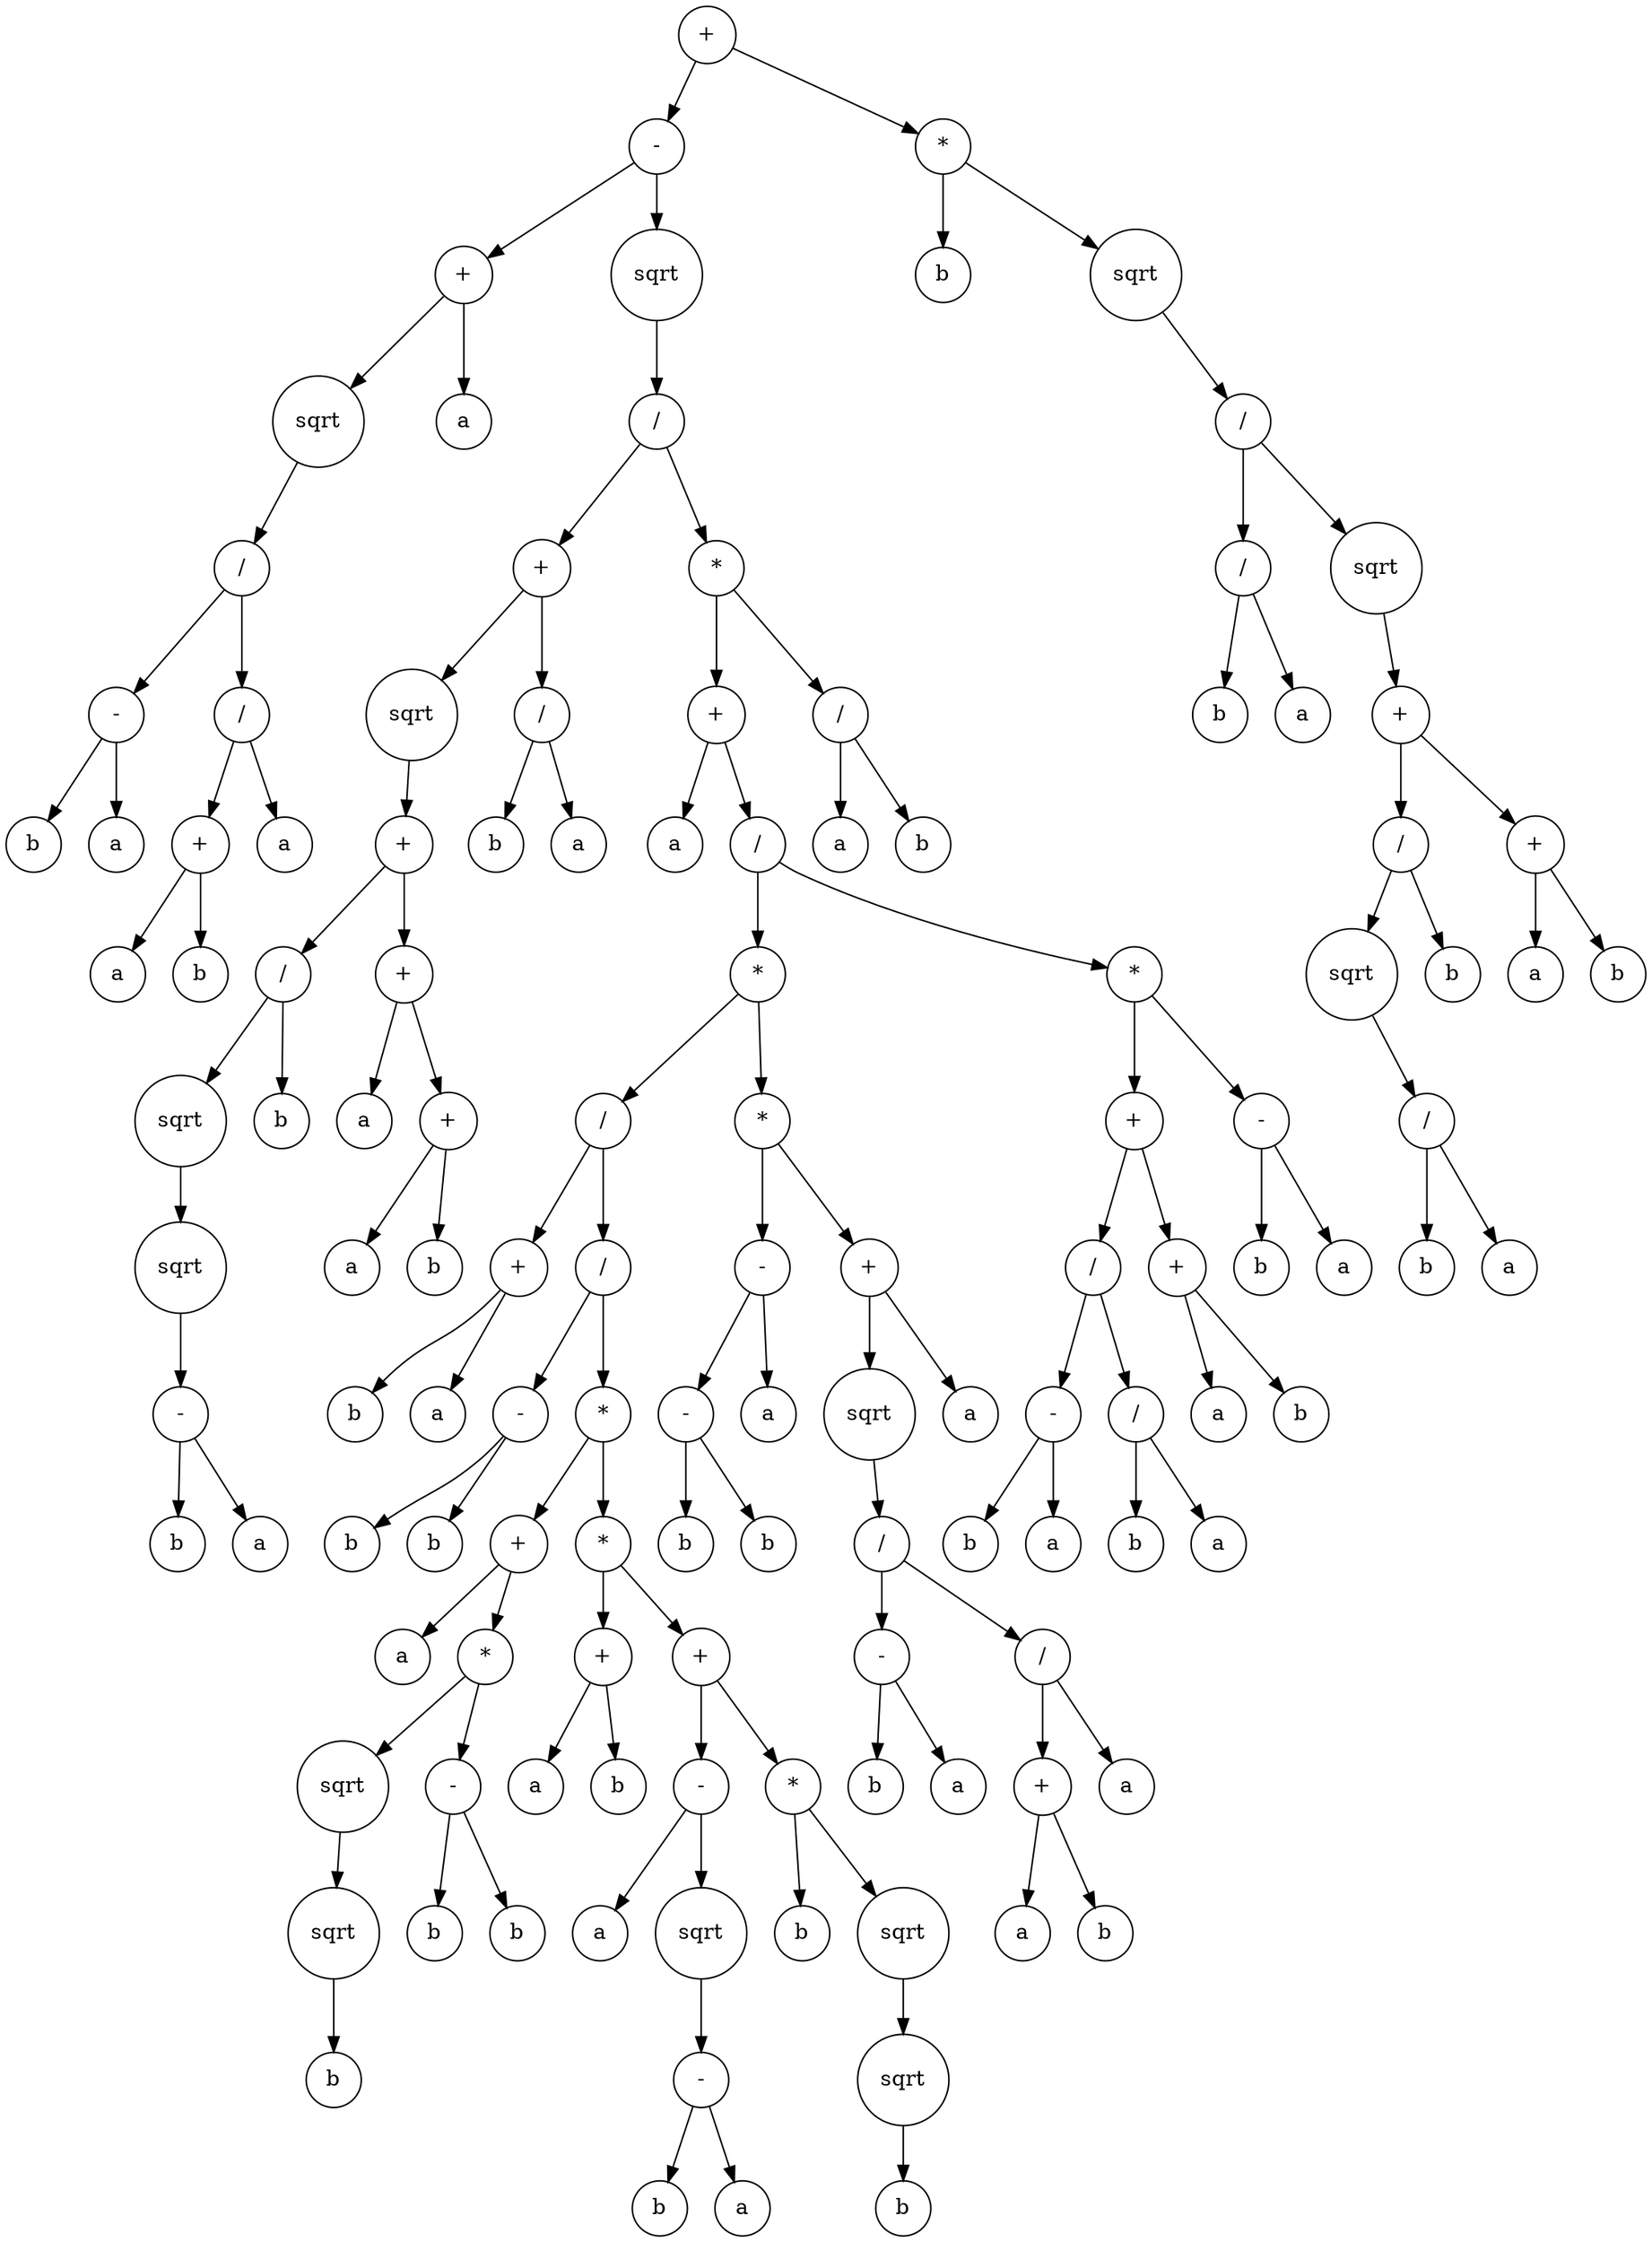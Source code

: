 digraph g {
graph [ordering=out];
node [shape=circle];
n[label = "+"];
n0[label = "-"];
n00[label = "+"];
n000[label = "sqrt"];
n0000[label = "/"];
n00000[label = "-"];
n000000[label = "b"];
n00000 -> n000000;
n000001[label = "a"];
n00000 -> n000001;
n0000 -> n00000;
n00001[label = "/"];
n000010[label = "+"];
n0000100[label = "a"];
n000010 -> n0000100;
n0000101[label = "b"];
n000010 -> n0000101;
n00001 -> n000010;
n000011[label = "a"];
n00001 -> n000011;
n0000 -> n00001;
n000 -> n0000;
n00 -> n000;
n001[label = "a"];
n00 -> n001;
n0 -> n00;
n01[label = "sqrt"];
n010[label = "/"];
n0100[label = "+"];
n01000[label = "sqrt"];
n010000[label = "+"];
n0100000[label = "/"];
n01000000[label = "sqrt"];
n010000000[label = "sqrt"];
n0100000000[label = "-"];
n01000000000[label = "b"];
n0100000000 -> n01000000000;
n01000000001[label = "a"];
n0100000000 -> n01000000001;
n010000000 -> n0100000000;
n01000000 -> n010000000;
n0100000 -> n01000000;
n01000001[label = "b"];
n0100000 -> n01000001;
n010000 -> n0100000;
n0100001[label = "+"];
n01000010[label = "a"];
n0100001 -> n01000010;
n01000011[label = "+"];
n010000110[label = "a"];
n01000011 -> n010000110;
n010000111[label = "b"];
n01000011 -> n010000111;
n0100001 -> n01000011;
n010000 -> n0100001;
n01000 -> n010000;
n0100 -> n01000;
n01001[label = "/"];
n010010[label = "b"];
n01001 -> n010010;
n010011[label = "a"];
n01001 -> n010011;
n0100 -> n01001;
n010 -> n0100;
n0101[label = "*"];
n01010[label = "+"];
n010100[label = "a"];
n01010 -> n010100;
n010101[label = "/"];
n0101010[label = "*"];
n01010100[label = "/"];
n010101000[label = "+"];
n0101010000[label = "b"];
n010101000 -> n0101010000;
n0101010001[label = "a"];
n010101000 -> n0101010001;
n01010100 -> n010101000;
n010101001[label = "/"];
n0101010010[label = "-"];
n01010100100[label = "b"];
n0101010010 -> n01010100100;
n01010100101[label = "b"];
n0101010010 -> n01010100101;
n010101001 -> n0101010010;
n0101010011[label = "*"];
n01010100110[label = "+"];
n010101001100[label = "a"];
n01010100110 -> n010101001100;
n010101001101[label = "*"];
n0101010011010[label = "sqrt"];
n01010100110100[label = "sqrt"];
n010101001101000[label = "b"];
n01010100110100 -> n010101001101000;
n0101010011010 -> n01010100110100;
n010101001101 -> n0101010011010;
n0101010011011[label = "-"];
n01010100110110[label = "b"];
n0101010011011 -> n01010100110110;
n01010100110111[label = "b"];
n0101010011011 -> n01010100110111;
n010101001101 -> n0101010011011;
n01010100110 -> n010101001101;
n0101010011 -> n01010100110;
n01010100111[label = "*"];
n010101001110[label = "+"];
n0101010011100[label = "a"];
n010101001110 -> n0101010011100;
n0101010011101[label = "b"];
n010101001110 -> n0101010011101;
n01010100111 -> n010101001110;
n010101001111[label = "+"];
n0101010011110[label = "-"];
n01010100111100[label = "a"];
n0101010011110 -> n01010100111100;
n01010100111101[label = "sqrt"];
n010101001111010[label = "-"];
n0101010011110100[label = "b"];
n010101001111010 -> n0101010011110100;
n0101010011110101[label = "a"];
n010101001111010 -> n0101010011110101;
n01010100111101 -> n010101001111010;
n0101010011110 -> n01010100111101;
n010101001111 -> n0101010011110;
n0101010011111[label = "*"];
n01010100111110[label = "b"];
n0101010011111 -> n01010100111110;
n01010100111111[label = "sqrt"];
n010101001111110[label = "sqrt"];
n0101010011111100[label = "b"];
n010101001111110 -> n0101010011111100;
n01010100111111 -> n010101001111110;
n0101010011111 -> n01010100111111;
n010101001111 -> n0101010011111;
n01010100111 -> n010101001111;
n0101010011 -> n01010100111;
n010101001 -> n0101010011;
n01010100 -> n010101001;
n0101010 -> n01010100;
n01010101[label = "*"];
n010101010[label = "-"];
n0101010100[label = "-"];
n01010101000[label = "b"];
n0101010100 -> n01010101000;
n01010101001[label = "b"];
n0101010100 -> n01010101001;
n010101010 -> n0101010100;
n0101010101[label = "a"];
n010101010 -> n0101010101;
n01010101 -> n010101010;
n010101011[label = "+"];
n0101010110[label = "sqrt"];
n01010101100[label = "/"];
n010101011000[label = "-"];
n0101010110000[label = "b"];
n010101011000 -> n0101010110000;
n0101010110001[label = "a"];
n010101011000 -> n0101010110001;
n01010101100 -> n010101011000;
n010101011001[label = "/"];
n0101010110010[label = "+"];
n01010101100100[label = "a"];
n0101010110010 -> n01010101100100;
n01010101100101[label = "b"];
n0101010110010 -> n01010101100101;
n010101011001 -> n0101010110010;
n0101010110011[label = "a"];
n010101011001 -> n0101010110011;
n01010101100 -> n010101011001;
n0101010110 -> n01010101100;
n010101011 -> n0101010110;
n0101010111[label = "a"];
n010101011 -> n0101010111;
n01010101 -> n010101011;
n0101010 -> n01010101;
n010101 -> n0101010;
n0101011[label = "*"];
n01010110[label = "+"];
n010101100[label = "/"];
n0101011000[label = "-"];
n01010110000[label = "b"];
n0101011000 -> n01010110000;
n01010110001[label = "a"];
n0101011000 -> n01010110001;
n010101100 -> n0101011000;
n0101011001[label = "/"];
n01010110010[label = "b"];
n0101011001 -> n01010110010;
n01010110011[label = "a"];
n0101011001 -> n01010110011;
n010101100 -> n0101011001;
n01010110 -> n010101100;
n010101101[label = "+"];
n0101011010[label = "a"];
n010101101 -> n0101011010;
n0101011011[label = "b"];
n010101101 -> n0101011011;
n01010110 -> n010101101;
n0101011 -> n01010110;
n01010111[label = "-"];
n010101110[label = "b"];
n01010111 -> n010101110;
n010101111[label = "a"];
n01010111 -> n010101111;
n0101011 -> n01010111;
n010101 -> n0101011;
n01010 -> n010101;
n0101 -> n01010;
n01011[label = "/"];
n010110[label = "a"];
n01011 -> n010110;
n010111[label = "b"];
n01011 -> n010111;
n0101 -> n01011;
n010 -> n0101;
n01 -> n010;
n0 -> n01;
n -> n0;
n1[label = "*"];
n10[label = "b"];
n1 -> n10;
n11[label = "sqrt"];
n110[label = "/"];
n1100[label = "/"];
n11000[label = "b"];
n1100 -> n11000;
n11001[label = "a"];
n1100 -> n11001;
n110 -> n1100;
n1101[label = "sqrt"];
n11010[label = "+"];
n110100[label = "/"];
n1101000[label = "sqrt"];
n11010000[label = "/"];
n110100000[label = "b"];
n11010000 -> n110100000;
n110100001[label = "a"];
n11010000 -> n110100001;
n1101000 -> n11010000;
n110100 -> n1101000;
n1101001[label = "b"];
n110100 -> n1101001;
n11010 -> n110100;
n110101[label = "+"];
n1101010[label = "a"];
n110101 -> n1101010;
n1101011[label = "b"];
n110101 -> n1101011;
n11010 -> n110101;
n1101 -> n11010;
n110 -> n1101;
n11 -> n110;
n1 -> n11;
n -> n1;
}
